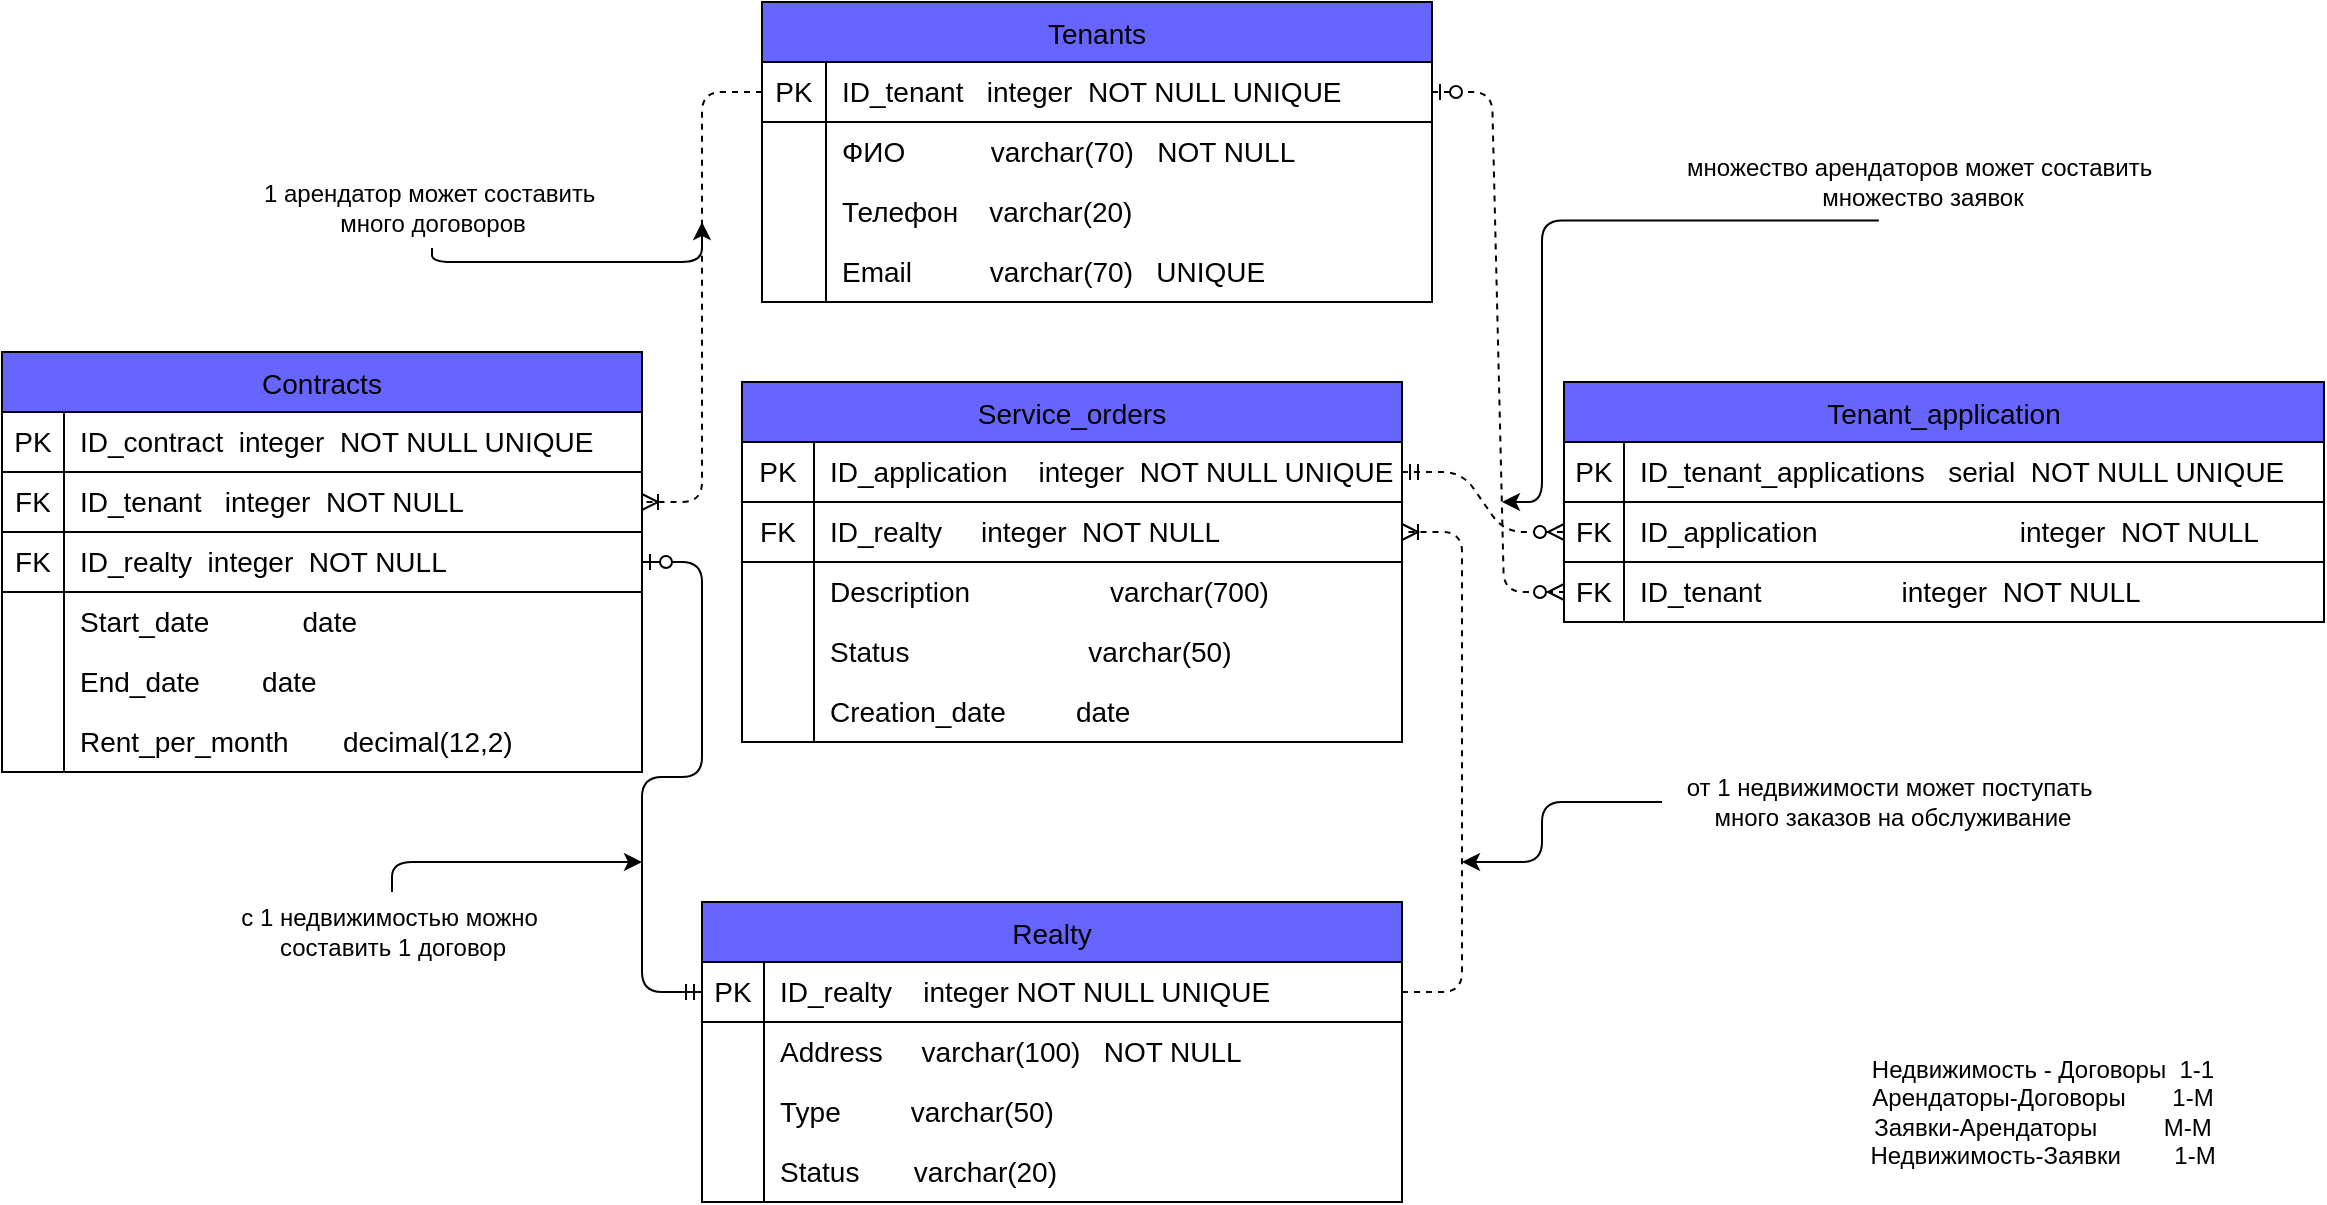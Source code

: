 <mxfile version="28.0.6">
  <diagram name="Страница — 1" id="yojgwKywdg1i8IU8_6Fm">
    <mxGraphModel dx="1281" dy="668" grid="1" gridSize="10" guides="1" tooltips="1" connect="1" arrows="1" fold="1" page="1" pageScale="1" pageWidth="1169" pageHeight="827" math="0" shadow="0">
      <root>
        <mxCell id="0" />
        <mxCell id="1" parent="0" />
        <mxCell id="kRf5InseIL7dYyA1KGaL-7" value="Realty" style="shape=table;startSize=30;container=1;collapsible=0;childLayout=tableLayout;fixedRows=1;rowLines=0;fontStyle=0;strokeColor=default;fontSize=14;labelBackgroundColor=none;fillColor=#6666FF;rounded=0;" parent="1" vertex="1">
          <mxGeometry x="370" y="540" width="350" height="150" as="geometry" />
        </mxCell>
        <mxCell id="kRf5InseIL7dYyA1KGaL-8" value="" style="shape=tableRow;horizontal=0;startSize=0;swimlaneHead=0;swimlaneBody=0;top=0;left=0;bottom=0;right=0;collapsible=0;dropTarget=0;fillColor=none;points=[[0,0.5],[1,0.5]];portConstraint=eastwest;strokeColor=inherit;fontSize=16;rounded=0;" parent="kRf5InseIL7dYyA1KGaL-7" vertex="1">
          <mxGeometry y="30" width="350" height="30" as="geometry" />
        </mxCell>
        <mxCell id="kRf5InseIL7dYyA1KGaL-9" value="PK" style="shape=partialRectangle;html=1;whiteSpace=wrap;connectable=0;fillColor=none;top=0;left=0;bottom=1;right=0;overflow=hidden;pointerEvents=1;strokeColor=inherit;fontSize=14;strokeWidth=1;perimeterSpacing=0;rounded=0;" parent="kRf5InseIL7dYyA1KGaL-8" vertex="1">
          <mxGeometry width="31" height="30" as="geometry">
            <mxRectangle width="31" height="30" as="alternateBounds" />
          </mxGeometry>
        </mxCell>
        <mxCell id="kRf5InseIL7dYyA1KGaL-10" value="ID_realty&amp;nbsp; &amp;nbsp; integer NOT NULL UNIQUE" style="shape=partialRectangle;html=1;whiteSpace=wrap;connectable=0;fillColor=none;top=0;left=0;bottom=1;right=0;align=left;spacingLeft=6;overflow=hidden;strokeColor=inherit;fontSize=14;strokeWidth=1;perimeterSpacing=0;rounded=0;" parent="kRf5InseIL7dYyA1KGaL-8" vertex="1">
          <mxGeometry x="31" width="319" height="30" as="geometry">
            <mxRectangle width="319" height="30" as="alternateBounds" />
          </mxGeometry>
        </mxCell>
        <mxCell id="kRf5InseIL7dYyA1KGaL-11" value="" style="shape=tableRow;horizontal=0;startSize=0;swimlaneHead=0;swimlaneBody=0;top=0;left=0;bottom=0;right=0;collapsible=0;dropTarget=0;fillColor=none;points=[[0,0.5],[1,0.5]];portConstraint=eastwest;strokeColor=inherit;fontSize=16;rounded=0;" parent="kRf5InseIL7dYyA1KGaL-7" vertex="1">
          <mxGeometry y="60" width="350" height="30" as="geometry" />
        </mxCell>
        <mxCell id="kRf5InseIL7dYyA1KGaL-12" value="" style="shape=partialRectangle;html=1;whiteSpace=wrap;connectable=0;fillColor=none;top=0;left=0;bottom=0;right=0;overflow=hidden;strokeColor=inherit;fontSize=14;rounded=0;" parent="kRf5InseIL7dYyA1KGaL-11" vertex="1">
          <mxGeometry width="31" height="30" as="geometry">
            <mxRectangle width="31" height="30" as="alternateBounds" />
          </mxGeometry>
        </mxCell>
        <mxCell id="kRf5InseIL7dYyA1KGaL-13" value="Address&amp;nbsp; &amp;nbsp; &amp;nbsp;varchar(100)&amp;nbsp; &amp;nbsp;NOT NULL" style="shape=partialRectangle;html=1;whiteSpace=wrap;connectable=0;fillColor=none;top=0;left=0;bottom=0;right=0;align=left;spacingLeft=6;overflow=hidden;strokeColor=inherit;fontSize=14;rounded=0;" parent="kRf5InseIL7dYyA1KGaL-11" vertex="1">
          <mxGeometry x="31" width="319" height="30" as="geometry">
            <mxRectangle width="319" height="30" as="alternateBounds" />
          </mxGeometry>
        </mxCell>
        <mxCell id="kRf5InseIL7dYyA1KGaL-14" value="" style="shape=tableRow;horizontal=0;startSize=0;swimlaneHead=0;swimlaneBody=0;top=0;left=0;bottom=0;right=0;collapsible=0;dropTarget=0;fillColor=none;points=[[0,0.5],[1,0.5]];portConstraint=eastwest;strokeColor=inherit;fontSize=16;rounded=0;" parent="kRf5InseIL7dYyA1KGaL-7" vertex="1">
          <mxGeometry y="90" width="350" height="30" as="geometry" />
        </mxCell>
        <mxCell id="kRf5InseIL7dYyA1KGaL-15" value="" style="shape=partialRectangle;html=1;whiteSpace=wrap;connectable=0;fillColor=none;top=0;left=0;bottom=0;right=0;overflow=hidden;strokeColor=inherit;fontSize=16;rounded=0;" parent="kRf5InseIL7dYyA1KGaL-14" vertex="1">
          <mxGeometry width="31" height="30" as="geometry">
            <mxRectangle width="31" height="30" as="alternateBounds" />
          </mxGeometry>
        </mxCell>
        <mxCell id="kRf5InseIL7dYyA1KGaL-16" value="Type&amp;nbsp; &amp;nbsp; &amp;nbsp; &amp;nbsp; &amp;nbsp;varchar(50)" style="shape=partialRectangle;html=1;whiteSpace=wrap;connectable=0;fillColor=none;top=0;left=0;bottom=0;right=0;align=left;spacingLeft=6;overflow=hidden;strokeColor=inherit;fontSize=14;rounded=0;" parent="kRf5InseIL7dYyA1KGaL-14" vertex="1">
          <mxGeometry x="31" width="319" height="30" as="geometry">
            <mxRectangle width="319" height="30" as="alternateBounds" />
          </mxGeometry>
        </mxCell>
        <mxCell id="kRf5InseIL7dYyA1KGaL-17" style="shape=tableRow;horizontal=0;startSize=0;swimlaneHead=0;swimlaneBody=0;top=0;left=0;bottom=0;right=0;collapsible=0;dropTarget=0;fillColor=none;points=[[0,0.5],[1,0.5]];portConstraint=eastwest;strokeColor=inherit;fontSize=16;rounded=0;" parent="kRf5InseIL7dYyA1KGaL-7" vertex="1">
          <mxGeometry y="120" width="350" height="30" as="geometry" />
        </mxCell>
        <mxCell id="kRf5InseIL7dYyA1KGaL-18" style="shape=partialRectangle;html=1;whiteSpace=wrap;connectable=0;fillColor=none;top=0;left=0;bottom=0;right=0;overflow=hidden;strokeColor=inherit;fontSize=16;rounded=0;" parent="kRf5InseIL7dYyA1KGaL-17" vertex="1">
          <mxGeometry width="31" height="30" as="geometry">
            <mxRectangle width="31" height="30" as="alternateBounds" />
          </mxGeometry>
        </mxCell>
        <mxCell id="kRf5InseIL7dYyA1KGaL-19" value="Status&amp;nbsp; &amp;nbsp; &amp;nbsp; &amp;nbsp;varchar(20)" style="shape=partialRectangle;html=1;whiteSpace=wrap;connectable=0;fillColor=none;top=0;left=0;bottom=0;right=0;align=left;spacingLeft=6;overflow=hidden;strokeColor=inherit;fontSize=14;rounded=0;" parent="kRf5InseIL7dYyA1KGaL-17" vertex="1">
          <mxGeometry x="31" width="319" height="30" as="geometry">
            <mxRectangle width="319" height="30" as="alternateBounds" />
          </mxGeometry>
        </mxCell>
        <mxCell id="kRf5InseIL7dYyA1KGaL-20" value="Tenants" style="shape=table;startSize=30;container=1;collapsible=0;childLayout=tableLayout;fixedRows=1;rowLines=0;fontStyle=0;strokeColor=default;fontSize=14;fillColor=#6666FF;rounded=0;" parent="1" vertex="1">
          <mxGeometry x="400" y="90" width="335" height="150" as="geometry" />
        </mxCell>
        <mxCell id="kRf5InseIL7dYyA1KGaL-21" value="" style="shape=tableRow;horizontal=0;startSize=0;swimlaneHead=0;swimlaneBody=0;top=0;left=0;bottom=0;right=0;collapsible=0;dropTarget=0;fillColor=none;points=[[0,0.5],[1,0.5]];portConstraint=eastwest;strokeColor=inherit;fontSize=16;rounded=0;" parent="kRf5InseIL7dYyA1KGaL-20" vertex="1">
          <mxGeometry y="30" width="335" height="30" as="geometry" />
        </mxCell>
        <mxCell id="kRf5InseIL7dYyA1KGaL-22" value="PK" style="shape=partialRectangle;html=1;whiteSpace=wrap;connectable=0;fillColor=none;top=0;left=0;bottom=1;right=0;overflow=hidden;pointerEvents=1;strokeColor=inherit;fontSize=14;rounded=0;" parent="kRf5InseIL7dYyA1KGaL-21" vertex="1">
          <mxGeometry width="32" height="30" as="geometry">
            <mxRectangle width="32" height="30" as="alternateBounds" />
          </mxGeometry>
        </mxCell>
        <mxCell id="kRf5InseIL7dYyA1KGaL-23" value="ID_tenant&amp;nbsp; &amp;nbsp;integer&amp;nbsp; NOT NULL UNIQUE" style="shape=partialRectangle;html=1;whiteSpace=wrap;connectable=0;fillColor=none;top=0;left=0;bottom=1;right=0;align=left;spacingLeft=6;overflow=hidden;strokeColor=inherit;fontSize=14;rounded=0;" parent="kRf5InseIL7dYyA1KGaL-21" vertex="1">
          <mxGeometry x="32" width="303" height="30" as="geometry">
            <mxRectangle width="303" height="30" as="alternateBounds" />
          </mxGeometry>
        </mxCell>
        <mxCell id="kRf5InseIL7dYyA1KGaL-24" value="" style="shape=tableRow;horizontal=0;startSize=0;swimlaneHead=0;swimlaneBody=0;top=0;left=0;bottom=0;right=0;collapsible=0;dropTarget=0;fillColor=none;points=[[0,0.5],[1,0.5]];portConstraint=eastwest;strokeColor=inherit;fontSize=16;rounded=0;" parent="kRf5InseIL7dYyA1KGaL-20" vertex="1">
          <mxGeometry y="60" width="335" height="30" as="geometry" />
        </mxCell>
        <mxCell id="kRf5InseIL7dYyA1KGaL-25" value="" style="shape=partialRectangle;html=1;whiteSpace=wrap;connectable=0;fillColor=none;top=0;left=0;bottom=0;right=0;overflow=hidden;strokeColor=inherit;fontSize=14;rounded=0;" parent="kRf5InseIL7dYyA1KGaL-24" vertex="1">
          <mxGeometry width="32" height="30" as="geometry">
            <mxRectangle width="32" height="30" as="alternateBounds" />
          </mxGeometry>
        </mxCell>
        <mxCell id="kRf5InseIL7dYyA1KGaL-26" value="ФИО&amp;nbsp; &amp;nbsp; &amp;nbsp; &amp;nbsp; &amp;nbsp; &amp;nbsp;varchar(70)&amp;nbsp; &amp;nbsp;NOT NULL" style="shape=partialRectangle;html=1;whiteSpace=wrap;connectable=0;fillColor=none;top=0;left=0;bottom=0;right=0;align=left;spacingLeft=6;overflow=hidden;strokeColor=inherit;fontSize=14;rounded=0;" parent="kRf5InseIL7dYyA1KGaL-24" vertex="1">
          <mxGeometry x="32" width="303" height="30" as="geometry">
            <mxRectangle width="303" height="30" as="alternateBounds" />
          </mxGeometry>
        </mxCell>
        <mxCell id="kRf5InseIL7dYyA1KGaL-27" value="" style="shape=tableRow;horizontal=0;startSize=0;swimlaneHead=0;swimlaneBody=0;top=0;left=0;bottom=0;right=0;collapsible=0;dropTarget=0;fillColor=none;points=[[0,0.5],[1,0.5]];portConstraint=eastwest;strokeColor=inherit;fontSize=16;rounded=0;" parent="kRf5InseIL7dYyA1KGaL-20" vertex="1">
          <mxGeometry y="90" width="335" height="30" as="geometry" />
        </mxCell>
        <mxCell id="kRf5InseIL7dYyA1KGaL-28" value="" style="shape=partialRectangle;html=1;whiteSpace=wrap;connectable=0;fillColor=none;top=0;left=0;bottom=0;right=0;overflow=hidden;strokeColor=inherit;fontSize=16;rounded=0;" parent="kRf5InseIL7dYyA1KGaL-27" vertex="1">
          <mxGeometry width="32" height="30" as="geometry">
            <mxRectangle width="32" height="30" as="alternateBounds" />
          </mxGeometry>
        </mxCell>
        <mxCell id="kRf5InseIL7dYyA1KGaL-29" value="Телефон&amp;nbsp; &amp;nbsp; varchar(20)" style="shape=partialRectangle;html=1;whiteSpace=wrap;connectable=0;fillColor=none;top=0;left=0;bottom=0;right=0;align=left;spacingLeft=6;overflow=hidden;strokeColor=inherit;fontSize=14;rounded=0;" parent="kRf5InseIL7dYyA1KGaL-27" vertex="1">
          <mxGeometry x="32" width="303" height="30" as="geometry">
            <mxRectangle width="303" height="30" as="alternateBounds" />
          </mxGeometry>
        </mxCell>
        <mxCell id="kRf5InseIL7dYyA1KGaL-30" style="shape=tableRow;horizontal=0;startSize=0;swimlaneHead=0;swimlaneBody=0;top=0;left=0;bottom=0;right=0;collapsible=0;dropTarget=0;fillColor=none;points=[[0,0.5],[1,0.5]];portConstraint=eastwest;strokeColor=inherit;fontSize=16;rounded=0;" parent="kRf5InseIL7dYyA1KGaL-20" vertex="1">
          <mxGeometry y="120" width="335" height="30" as="geometry" />
        </mxCell>
        <mxCell id="kRf5InseIL7dYyA1KGaL-31" style="shape=partialRectangle;html=1;whiteSpace=wrap;connectable=0;fillColor=none;top=0;left=0;bottom=0;right=0;overflow=hidden;strokeColor=inherit;fontSize=16;rounded=0;" parent="kRf5InseIL7dYyA1KGaL-30" vertex="1">
          <mxGeometry width="32" height="30" as="geometry">
            <mxRectangle width="32" height="30" as="alternateBounds" />
          </mxGeometry>
        </mxCell>
        <mxCell id="kRf5InseIL7dYyA1KGaL-32" value="Email&amp;nbsp; &amp;nbsp; &amp;nbsp; &amp;nbsp; &amp;nbsp; varchar(70)&amp;nbsp; &amp;nbsp;UNIQUE&amp;nbsp;" style="shape=partialRectangle;html=1;whiteSpace=wrap;connectable=0;fillColor=none;top=0;left=0;bottom=0;right=0;align=left;spacingLeft=6;overflow=hidden;strokeColor=inherit;fontSize=14;rounded=0;" parent="kRf5InseIL7dYyA1KGaL-30" vertex="1">
          <mxGeometry x="32" width="303" height="30" as="geometry">
            <mxRectangle width="303" height="30" as="alternateBounds" />
          </mxGeometry>
        </mxCell>
        <mxCell id="kRf5InseIL7dYyA1KGaL-33" value="Contracts" style="shape=table;startSize=30;container=1;collapsible=0;childLayout=tableLayout;fixedRows=1;rowLines=0;fontStyle=0;strokeColor=default;fontSize=14;fillColor=#6666FF;rounded=0;" parent="1" vertex="1">
          <mxGeometry x="20" y="265" width="320" height="210" as="geometry" />
        </mxCell>
        <mxCell id="kRf5InseIL7dYyA1KGaL-34" value="" style="shape=tableRow;horizontal=0;startSize=0;swimlaneHead=0;swimlaneBody=0;top=0;left=0;bottom=0;right=0;collapsible=0;dropTarget=0;fillColor=none;points=[[0,0.5],[1,0.5]];portConstraint=eastwest;strokeColor=inherit;fontSize=16;rounded=0;" parent="kRf5InseIL7dYyA1KGaL-33" vertex="1">
          <mxGeometry y="30" width="320" height="30" as="geometry" />
        </mxCell>
        <mxCell id="kRf5InseIL7dYyA1KGaL-35" value="PK" style="shape=partialRectangle;html=1;whiteSpace=wrap;connectable=0;fillColor=none;top=0;left=0;bottom=1;right=0;overflow=hidden;pointerEvents=1;strokeColor=inherit;fontSize=14;rounded=0;" parent="kRf5InseIL7dYyA1KGaL-34" vertex="1">
          <mxGeometry width="31" height="30" as="geometry">
            <mxRectangle width="31" height="30" as="alternateBounds" />
          </mxGeometry>
        </mxCell>
        <mxCell id="kRf5InseIL7dYyA1KGaL-36" value="ID_contract&amp;nbsp; integer&amp;nbsp; NOT NULL UNIQUE" style="shape=partialRectangle;html=1;whiteSpace=wrap;connectable=0;fillColor=none;top=0;left=0;bottom=1;right=0;align=left;spacingLeft=6;overflow=hidden;strokeColor=inherit;fontSize=14;rounded=0;" parent="kRf5InseIL7dYyA1KGaL-34" vertex="1">
          <mxGeometry x="31" width="289" height="30" as="geometry">
            <mxRectangle width="289" height="30" as="alternateBounds" />
          </mxGeometry>
        </mxCell>
        <mxCell id="kRf5InseIL7dYyA1KGaL-37" value="" style="shape=tableRow;horizontal=0;startSize=0;swimlaneHead=0;swimlaneBody=0;top=0;left=0;bottom=0;right=0;collapsible=0;dropTarget=0;fillColor=none;points=[[0,0.5],[1,0.5]];portConstraint=eastwest;strokeColor=inherit;fontSize=16;rounded=0;" parent="kRf5InseIL7dYyA1KGaL-33" vertex="1">
          <mxGeometry y="60" width="320" height="30" as="geometry" />
        </mxCell>
        <mxCell id="kRf5InseIL7dYyA1KGaL-38" value="FK" style="shape=partialRectangle;html=1;whiteSpace=wrap;connectable=0;fillColor=none;top=0;left=0;bottom=1;right=0;overflow=hidden;strokeColor=inherit;fontSize=14;rounded=0;" parent="kRf5InseIL7dYyA1KGaL-37" vertex="1">
          <mxGeometry width="31" height="30" as="geometry">
            <mxRectangle width="31" height="30" as="alternateBounds" />
          </mxGeometry>
        </mxCell>
        <mxCell id="kRf5InseIL7dYyA1KGaL-39" value="ID_tenant&amp;nbsp; &amp;nbsp;integer&amp;nbsp; NOT NULL" style="shape=partialRectangle;html=1;whiteSpace=wrap;connectable=0;fillColor=none;top=0;left=0;bottom=1;right=0;align=left;spacingLeft=6;overflow=hidden;strokeColor=inherit;fontSize=14;rounded=0;" parent="kRf5InseIL7dYyA1KGaL-37" vertex="1">
          <mxGeometry x="31" width="289" height="30" as="geometry">
            <mxRectangle width="289" height="30" as="alternateBounds" />
          </mxGeometry>
        </mxCell>
        <mxCell id="kRf5InseIL7dYyA1KGaL-40" value="" style="shape=tableRow;horizontal=0;startSize=0;swimlaneHead=0;swimlaneBody=0;top=0;left=0;bottom=0;right=0;collapsible=0;dropTarget=0;fillColor=none;points=[[0,0.5],[1,0.5]];portConstraint=eastwest;strokeColor=inherit;fontSize=16;rounded=0;" parent="kRf5InseIL7dYyA1KGaL-33" vertex="1">
          <mxGeometry y="90" width="320" height="30" as="geometry" />
        </mxCell>
        <mxCell id="kRf5InseIL7dYyA1KGaL-41" value="FK" style="shape=partialRectangle;html=1;whiteSpace=wrap;connectable=0;fillColor=none;top=0;left=0;bottom=1;right=0;overflow=hidden;strokeColor=inherit;fontSize=14;rounded=0;" parent="kRf5InseIL7dYyA1KGaL-40" vertex="1">
          <mxGeometry width="31" height="30" as="geometry">
            <mxRectangle width="31" height="30" as="alternateBounds" />
          </mxGeometry>
        </mxCell>
        <mxCell id="kRf5InseIL7dYyA1KGaL-42" value="ID_realty&amp;nbsp; integer&amp;nbsp; NOT NULL&amp;nbsp;" style="shape=partialRectangle;html=1;whiteSpace=wrap;connectable=0;fillColor=none;top=0;left=0;bottom=1;right=0;align=left;spacingLeft=6;overflow=hidden;strokeColor=inherit;fontSize=14;rounded=0;" parent="kRf5InseIL7dYyA1KGaL-40" vertex="1">
          <mxGeometry x="31" width="289" height="30" as="geometry">
            <mxRectangle width="289" height="30" as="alternateBounds" />
          </mxGeometry>
        </mxCell>
        <mxCell id="kRf5InseIL7dYyA1KGaL-43" style="shape=tableRow;horizontal=0;startSize=0;swimlaneHead=0;swimlaneBody=0;top=0;left=0;bottom=0;right=0;collapsible=0;dropTarget=0;fillColor=none;points=[[0,0.5],[1,0.5]];portConstraint=eastwest;strokeColor=inherit;fontSize=16;rounded=0;" parent="kRf5InseIL7dYyA1KGaL-33" vertex="1">
          <mxGeometry y="120" width="320" height="30" as="geometry" />
        </mxCell>
        <mxCell id="kRf5InseIL7dYyA1KGaL-44" style="shape=partialRectangle;html=1;whiteSpace=wrap;connectable=0;fillColor=none;top=0;left=0;bottom=0;right=0;overflow=hidden;strokeColor=inherit;fontSize=16;rounded=0;" parent="kRf5InseIL7dYyA1KGaL-43" vertex="1">
          <mxGeometry width="31" height="30" as="geometry">
            <mxRectangle width="31" height="30" as="alternateBounds" />
          </mxGeometry>
        </mxCell>
        <mxCell id="kRf5InseIL7dYyA1KGaL-45" value="Start_date&amp;nbsp; &amp;nbsp; &amp;nbsp; &amp;nbsp; &amp;nbsp; &amp;nbsp; date" style="shape=partialRectangle;html=1;whiteSpace=wrap;connectable=0;fillColor=none;top=0;left=0;bottom=0;right=0;align=left;spacingLeft=6;overflow=hidden;strokeColor=inherit;fontSize=14;rounded=0;" parent="kRf5InseIL7dYyA1KGaL-43" vertex="1">
          <mxGeometry x="31" width="289" height="30" as="geometry">
            <mxRectangle width="289" height="30" as="alternateBounds" />
          </mxGeometry>
        </mxCell>
        <mxCell id="kRf5InseIL7dYyA1KGaL-46" style="shape=tableRow;horizontal=0;startSize=0;swimlaneHead=0;swimlaneBody=0;top=0;left=0;bottom=0;right=0;collapsible=0;dropTarget=0;fillColor=none;points=[[0,0.5],[1,0.5]];portConstraint=eastwest;strokeColor=inherit;fontSize=16;rounded=0;" parent="kRf5InseIL7dYyA1KGaL-33" vertex="1">
          <mxGeometry y="150" width="320" height="30" as="geometry" />
        </mxCell>
        <mxCell id="kRf5InseIL7dYyA1KGaL-47" style="shape=partialRectangle;html=1;whiteSpace=wrap;connectable=0;fillColor=none;top=0;left=0;bottom=0;right=0;overflow=hidden;strokeColor=inherit;fontSize=16;rounded=0;" parent="kRf5InseIL7dYyA1KGaL-46" vertex="1">
          <mxGeometry width="31" height="30" as="geometry">
            <mxRectangle width="31" height="30" as="alternateBounds" />
          </mxGeometry>
        </mxCell>
        <mxCell id="kRf5InseIL7dYyA1KGaL-48" value="End_date&amp;nbsp; &amp;nbsp; &amp;nbsp; &amp;nbsp; date" style="shape=partialRectangle;html=1;whiteSpace=wrap;connectable=0;fillColor=none;top=0;left=0;bottom=0;right=0;align=left;spacingLeft=6;overflow=hidden;strokeColor=inherit;fontSize=14;rounded=0;" parent="kRf5InseIL7dYyA1KGaL-46" vertex="1">
          <mxGeometry x="31" width="289" height="30" as="geometry">
            <mxRectangle width="289" height="30" as="alternateBounds" />
          </mxGeometry>
        </mxCell>
        <mxCell id="kRf5InseIL7dYyA1KGaL-49" style="shape=tableRow;horizontal=0;startSize=0;swimlaneHead=0;swimlaneBody=0;top=0;left=0;bottom=0;right=0;collapsible=0;dropTarget=0;fillColor=none;points=[[0,0.5],[1,0.5]];portConstraint=eastwest;strokeColor=inherit;fontSize=16;rounded=0;" parent="kRf5InseIL7dYyA1KGaL-33" vertex="1">
          <mxGeometry y="180" width="320" height="30" as="geometry" />
        </mxCell>
        <mxCell id="kRf5InseIL7dYyA1KGaL-50" style="shape=partialRectangle;html=1;whiteSpace=wrap;connectable=0;fillColor=none;top=0;left=0;bottom=0;right=0;overflow=hidden;strokeColor=inherit;fontSize=16;rounded=0;" parent="kRf5InseIL7dYyA1KGaL-49" vertex="1">
          <mxGeometry width="31" height="30" as="geometry">
            <mxRectangle width="31" height="30" as="alternateBounds" />
          </mxGeometry>
        </mxCell>
        <mxCell id="kRf5InseIL7dYyA1KGaL-51" value="Rent_per_month&amp;nbsp; &amp;nbsp; &amp;nbsp; &amp;nbsp;decimal(12,2)" style="shape=partialRectangle;html=1;whiteSpace=wrap;connectable=0;fillColor=none;top=0;left=0;bottom=0;right=0;align=left;spacingLeft=6;overflow=hidden;strokeColor=inherit;fontSize=14;rounded=0;" parent="kRf5InseIL7dYyA1KGaL-49" vertex="1">
          <mxGeometry x="31" width="289" height="30" as="geometry">
            <mxRectangle width="289" height="30" as="alternateBounds" />
          </mxGeometry>
        </mxCell>
        <mxCell id="kRf5InseIL7dYyA1KGaL-53" value="Service_orders" style="shape=table;startSize=30;container=1;collapsible=0;childLayout=tableLayout;fixedRows=1;rowLines=0;fontStyle=0;strokeColor=default;fontSize=14;fillColor=#6666FF;rounded=0;" parent="1" vertex="1">
          <mxGeometry x="390" y="280" width="330" height="180" as="geometry" />
        </mxCell>
        <mxCell id="kRf5InseIL7dYyA1KGaL-54" value="" style="shape=tableRow;horizontal=0;startSize=0;swimlaneHead=0;swimlaneBody=0;top=0;left=0;bottom=0;right=0;collapsible=0;dropTarget=0;fillColor=none;points=[[0,0.5],[1,0.5]];portConstraint=eastwest;strokeColor=inherit;fontSize=16;rounded=0;" parent="kRf5InseIL7dYyA1KGaL-53" vertex="1">
          <mxGeometry y="30" width="330" height="30" as="geometry" />
        </mxCell>
        <mxCell id="kRf5InseIL7dYyA1KGaL-55" value="PK" style="shape=partialRectangle;html=1;whiteSpace=wrap;connectable=0;fillColor=none;top=0;left=0;bottom=1;right=0;overflow=hidden;pointerEvents=1;strokeColor=inherit;fontSize=14;rounded=0;" parent="kRf5InseIL7dYyA1KGaL-54" vertex="1">
          <mxGeometry width="36" height="30" as="geometry">
            <mxRectangle width="36" height="30" as="alternateBounds" />
          </mxGeometry>
        </mxCell>
        <mxCell id="kRf5InseIL7dYyA1KGaL-56" value="ID_application&amp;nbsp; &amp;nbsp; integer&amp;nbsp; NOT NULL UNIQUE" style="shape=partialRectangle;html=1;whiteSpace=wrap;connectable=0;fillColor=none;top=0;left=0;bottom=1;right=0;align=left;spacingLeft=6;overflow=hidden;strokeColor=inherit;fontSize=14;rounded=0;" parent="kRf5InseIL7dYyA1KGaL-54" vertex="1">
          <mxGeometry x="36" width="294" height="30" as="geometry">
            <mxRectangle width="294" height="30" as="alternateBounds" />
          </mxGeometry>
        </mxCell>
        <mxCell id="kRf5InseIL7dYyA1KGaL-57" value="" style="shape=tableRow;horizontal=0;startSize=0;swimlaneHead=0;swimlaneBody=0;top=0;left=0;bottom=0;right=0;collapsible=0;dropTarget=0;fillColor=none;points=[[0,0.5],[1,0.5]];portConstraint=eastwest;strokeColor=inherit;fontSize=16;rounded=0;" parent="kRf5InseIL7dYyA1KGaL-53" vertex="1">
          <mxGeometry y="60" width="330" height="30" as="geometry" />
        </mxCell>
        <mxCell id="kRf5InseIL7dYyA1KGaL-58" value="FK" style="shape=partialRectangle;html=1;whiteSpace=wrap;connectable=0;fillColor=none;top=0;left=0;bottom=1;right=0;overflow=hidden;strokeColor=inherit;fontSize=14;rounded=0;" parent="kRf5InseIL7dYyA1KGaL-57" vertex="1">
          <mxGeometry width="36" height="30" as="geometry">
            <mxRectangle width="36" height="30" as="alternateBounds" />
          </mxGeometry>
        </mxCell>
        <mxCell id="kRf5InseIL7dYyA1KGaL-59" value="ID_realty&amp;nbsp; &amp;nbsp; &amp;nbsp;integer&amp;nbsp; NOT NULL" style="shape=partialRectangle;html=1;whiteSpace=wrap;connectable=0;fillColor=none;top=0;left=0;bottom=1;right=0;align=left;spacingLeft=6;overflow=hidden;strokeColor=inherit;fontSize=14;rounded=0;" parent="kRf5InseIL7dYyA1KGaL-57" vertex="1">
          <mxGeometry x="36" width="294" height="30" as="geometry">
            <mxRectangle width="294" height="30" as="alternateBounds" />
          </mxGeometry>
        </mxCell>
        <mxCell id="kRf5InseIL7dYyA1KGaL-63" style="shape=tableRow;horizontal=0;startSize=0;swimlaneHead=0;swimlaneBody=0;top=0;left=0;bottom=0;right=0;collapsible=0;dropTarget=0;fillColor=none;points=[[0,0.5],[1,0.5]];portConstraint=eastwest;strokeColor=inherit;fontSize=16;rounded=0;" parent="kRf5InseIL7dYyA1KGaL-53" vertex="1">
          <mxGeometry y="90" width="330" height="30" as="geometry" />
        </mxCell>
        <mxCell id="kRf5InseIL7dYyA1KGaL-64" style="shape=partialRectangle;html=1;whiteSpace=wrap;connectable=0;fillColor=none;top=0;left=0;bottom=0;right=0;overflow=hidden;strokeColor=inherit;fontSize=16;rounded=0;" parent="kRf5InseIL7dYyA1KGaL-63" vertex="1">
          <mxGeometry width="36" height="30" as="geometry">
            <mxRectangle width="36" height="30" as="alternateBounds" />
          </mxGeometry>
        </mxCell>
        <mxCell id="kRf5InseIL7dYyA1KGaL-65" value="Description&amp;nbsp; &amp;nbsp; &amp;nbsp; &amp;nbsp; &amp;nbsp; &amp;nbsp; &amp;nbsp; &amp;nbsp; &amp;nbsp; varchar(700)" style="shape=partialRectangle;html=1;whiteSpace=wrap;connectable=0;fillColor=none;top=0;left=0;bottom=0;right=0;align=left;spacingLeft=6;overflow=hidden;strokeColor=inherit;fontSize=14;rounded=0;" parent="kRf5InseIL7dYyA1KGaL-63" vertex="1">
          <mxGeometry x="36" width="294" height="30" as="geometry">
            <mxRectangle width="294" height="30" as="alternateBounds" />
          </mxGeometry>
        </mxCell>
        <mxCell id="kRf5InseIL7dYyA1KGaL-66" style="shape=tableRow;horizontal=0;startSize=0;swimlaneHead=0;swimlaneBody=0;top=0;left=0;bottom=0;right=0;collapsible=0;dropTarget=0;fillColor=none;points=[[0,0.5],[1,0.5]];portConstraint=eastwest;strokeColor=inherit;fontSize=16;rounded=0;" parent="kRf5InseIL7dYyA1KGaL-53" vertex="1">
          <mxGeometry y="120" width="330" height="30" as="geometry" />
        </mxCell>
        <mxCell id="kRf5InseIL7dYyA1KGaL-67" style="shape=partialRectangle;html=1;whiteSpace=wrap;connectable=0;fillColor=none;top=0;left=0;bottom=0;right=0;overflow=hidden;strokeColor=inherit;fontSize=16;rounded=0;" parent="kRf5InseIL7dYyA1KGaL-66" vertex="1">
          <mxGeometry width="36" height="30" as="geometry">
            <mxRectangle width="36" height="30" as="alternateBounds" />
          </mxGeometry>
        </mxCell>
        <mxCell id="kRf5InseIL7dYyA1KGaL-68" value="Status&amp;nbsp; &amp;nbsp; &amp;nbsp; &amp;nbsp; &amp;nbsp; &amp;nbsp; &amp;nbsp; &amp;nbsp; &amp;nbsp; &amp;nbsp; &amp;nbsp; &amp;nbsp;varchar(50)" style="shape=partialRectangle;html=1;whiteSpace=wrap;connectable=0;fillColor=none;top=0;left=0;bottom=0;right=0;align=left;spacingLeft=6;overflow=hidden;strokeColor=inherit;fontSize=14;rounded=0;" parent="kRf5InseIL7dYyA1KGaL-66" vertex="1">
          <mxGeometry x="36" width="294" height="30" as="geometry">
            <mxRectangle width="294" height="30" as="alternateBounds" />
          </mxGeometry>
        </mxCell>
        <mxCell id="kRf5InseIL7dYyA1KGaL-69" style="shape=tableRow;horizontal=0;startSize=0;swimlaneHead=0;swimlaneBody=0;top=0;left=0;bottom=0;right=0;collapsible=0;dropTarget=0;fillColor=none;points=[[0,0.5],[1,0.5]];portConstraint=eastwest;strokeColor=inherit;fontSize=16;rounded=0;" parent="kRf5InseIL7dYyA1KGaL-53" vertex="1">
          <mxGeometry y="150" width="330" height="30" as="geometry" />
        </mxCell>
        <mxCell id="kRf5InseIL7dYyA1KGaL-70" style="shape=partialRectangle;html=1;whiteSpace=wrap;connectable=0;fillColor=none;top=0;left=0;bottom=0;right=0;overflow=hidden;strokeColor=inherit;fontSize=16;rounded=0;" parent="kRf5InseIL7dYyA1KGaL-69" vertex="1">
          <mxGeometry width="36" height="30" as="geometry">
            <mxRectangle width="36" height="30" as="alternateBounds" />
          </mxGeometry>
        </mxCell>
        <mxCell id="kRf5InseIL7dYyA1KGaL-71" value="Creation_date&amp;nbsp; &amp;nbsp; &amp;nbsp; &amp;nbsp; &amp;nbsp;date" style="shape=partialRectangle;html=1;whiteSpace=wrap;connectable=0;fillColor=none;top=0;left=0;bottom=0;right=0;align=left;spacingLeft=6;overflow=hidden;strokeColor=inherit;fontSize=14;rounded=0;" parent="kRf5InseIL7dYyA1KGaL-69" vertex="1">
          <mxGeometry x="36" width="294" height="30" as="geometry">
            <mxRectangle width="294" height="30" as="alternateBounds" />
          </mxGeometry>
        </mxCell>
        <mxCell id="kRf5InseIL7dYyA1KGaL-83" value="Tenant_application" style="shape=table;startSize=30;container=1;collapsible=0;childLayout=tableLayout;fixedRows=1;rowLines=0;fontStyle=0;strokeColor=default;fontSize=14;fillColor=#6666FF;" parent="1" vertex="1">
          <mxGeometry x="801" y="280" width="380" height="120" as="geometry" />
        </mxCell>
        <mxCell id="kRf5InseIL7dYyA1KGaL-84" value="" style="shape=tableRow;horizontal=0;startSize=0;swimlaneHead=0;swimlaneBody=0;top=0;left=0;bottom=0;right=0;collapsible=0;dropTarget=0;fillColor=none;points=[[0,0.5],[1,0.5]];portConstraint=eastwest;strokeColor=inherit;fontSize=16;" parent="kRf5InseIL7dYyA1KGaL-83" vertex="1">
          <mxGeometry y="30" width="380" height="30" as="geometry" />
        </mxCell>
        <mxCell id="kRf5InseIL7dYyA1KGaL-85" value="PK" style="shape=partialRectangle;html=1;whiteSpace=wrap;connectable=0;fillColor=none;top=0;left=0;bottom=1;right=0;overflow=hidden;pointerEvents=1;strokeColor=inherit;fontSize=14;" parent="kRf5InseIL7dYyA1KGaL-84" vertex="1">
          <mxGeometry width="30" height="30" as="geometry">
            <mxRectangle width="30" height="30" as="alternateBounds" />
          </mxGeometry>
        </mxCell>
        <mxCell id="kRf5InseIL7dYyA1KGaL-86" value="&lt;font&gt;ID_tenant_applications&amp;nbsp; &amp;nbsp;serial&amp;nbsp;&amp;nbsp;&lt;/font&gt;NOT NULL UNIQUE" style="shape=partialRectangle;html=1;whiteSpace=wrap;connectable=0;fillColor=none;top=0;left=0;bottom=1;right=0;align=left;spacingLeft=6;overflow=hidden;strokeColor=inherit;fontSize=14;" parent="kRf5InseIL7dYyA1KGaL-84" vertex="1">
          <mxGeometry x="30" width="350" height="30" as="geometry">
            <mxRectangle width="350" height="30" as="alternateBounds" />
          </mxGeometry>
        </mxCell>
        <mxCell id="kRf5InseIL7dYyA1KGaL-87" value="" style="shape=tableRow;horizontal=0;startSize=0;swimlaneHead=0;swimlaneBody=0;top=0;left=0;bottom=0;right=0;collapsible=0;dropTarget=0;fillColor=none;points=[[0,0.5],[1,0.5]];portConstraint=eastwest;strokeColor=inherit;fontSize=16;" parent="kRf5InseIL7dYyA1KGaL-83" vertex="1">
          <mxGeometry y="60" width="380" height="30" as="geometry" />
        </mxCell>
        <mxCell id="kRf5InseIL7dYyA1KGaL-88" value="FK" style="shape=partialRectangle;html=1;whiteSpace=wrap;connectable=0;fillColor=none;top=0;left=0;bottom=1;right=0;overflow=hidden;strokeColor=inherit;fontSize=14;" parent="kRf5InseIL7dYyA1KGaL-87" vertex="1">
          <mxGeometry width="30" height="30" as="geometry">
            <mxRectangle width="30" height="30" as="alternateBounds" />
          </mxGeometry>
        </mxCell>
        <mxCell id="kRf5InseIL7dYyA1KGaL-89" value="&lt;span&gt;ID_application&amp;nbsp; &amp;nbsp; &amp;nbsp; &amp;nbsp; &amp;nbsp; &amp;nbsp; &amp;nbsp; &amp;nbsp; &amp;nbsp; &amp;nbsp; &amp;nbsp; &amp;nbsp; &amp;nbsp; integer&amp;nbsp;&amp;nbsp;&lt;/span&gt;NOT NULL&amp;nbsp;" style="shape=partialRectangle;html=1;whiteSpace=wrap;connectable=0;fillColor=none;top=0;left=0;bottom=1;right=0;align=left;spacingLeft=6;overflow=hidden;strokeColor=inherit;fontSize=14;" parent="kRf5InseIL7dYyA1KGaL-87" vertex="1">
          <mxGeometry x="30" width="350" height="30" as="geometry">
            <mxRectangle width="350" height="30" as="alternateBounds" />
          </mxGeometry>
        </mxCell>
        <mxCell id="kRf5InseIL7dYyA1KGaL-90" value="" style="shape=tableRow;horizontal=0;startSize=0;swimlaneHead=0;swimlaneBody=0;top=0;left=0;bottom=0;right=0;collapsible=0;dropTarget=0;fillColor=none;points=[[0,0.5],[1,0.5]];portConstraint=eastwest;strokeColor=inherit;fontSize=16;" parent="kRf5InseIL7dYyA1KGaL-83" vertex="1">
          <mxGeometry y="90" width="380" height="30" as="geometry" />
        </mxCell>
        <mxCell id="kRf5InseIL7dYyA1KGaL-91" value="FK" style="shape=partialRectangle;html=1;whiteSpace=wrap;connectable=0;fillColor=none;top=0;left=0;bottom=1;right=0;overflow=hidden;strokeColor=inherit;fontSize=14;" parent="kRf5InseIL7dYyA1KGaL-90" vertex="1">
          <mxGeometry width="30" height="30" as="geometry">
            <mxRectangle width="30" height="30" as="alternateBounds" />
          </mxGeometry>
        </mxCell>
        <mxCell id="kRf5InseIL7dYyA1KGaL-92" value="&lt;span&gt;ID_tenant&amp;nbsp; &amp;nbsp; &amp;nbsp; &amp;nbsp; &amp;nbsp; &amp;nbsp; &amp;nbsp; &amp;nbsp; &amp;nbsp; integer&amp;nbsp;&amp;nbsp;&lt;/span&gt;NOT NULL" style="shape=partialRectangle;html=1;whiteSpace=wrap;connectable=0;fillColor=none;top=0;left=0;bottom=1;right=0;align=left;spacingLeft=6;overflow=hidden;strokeColor=inherit;fontSize=14;" parent="kRf5InseIL7dYyA1KGaL-90" vertex="1">
          <mxGeometry x="30" width="350" height="30" as="geometry">
            <mxRectangle width="350" height="30" as="alternateBounds" />
          </mxGeometry>
        </mxCell>
        <mxCell id="kRf5InseIL7dYyA1KGaL-126" style="edgeStyle=orthogonalEdgeStyle;orthogonalLoop=1;jettySize=auto;html=1;" parent="1" source="kRf5InseIL7dYyA1KGaL-125" edge="1">
          <mxGeometry relative="1" as="geometry">
            <mxPoint x="370" y="200" as="targetPoint" />
            <Array as="points">
              <mxPoint x="235" y="220" />
              <mxPoint x="370" y="220" />
            </Array>
          </mxGeometry>
        </mxCell>
        <mxCell id="kRf5InseIL7dYyA1KGaL-125" value="1 арендатор может составить&amp;nbsp;&lt;div&gt;много договоров&lt;/div&gt;" style="text;html=1;align=center;verticalAlign=middle;resizable=0;points=[];autosize=1;strokeColor=none;fillColor=none;" parent="1" vertex="1">
          <mxGeometry x="140" y="173" width="190" height="40" as="geometry" />
        </mxCell>
        <mxCell id="kRf5InseIL7dYyA1KGaL-133" style="edgeStyle=orthogonalEdgeStyle;orthogonalLoop=1;jettySize=auto;html=1;" parent="1" source="kRf5InseIL7dYyA1KGaL-127" edge="1">
          <mxGeometry relative="1" as="geometry">
            <mxPoint x="340" y="520" as="targetPoint" />
            <Array as="points">
              <mxPoint x="215" y="520" />
            </Array>
          </mxGeometry>
        </mxCell>
        <mxCell id="kRf5InseIL7dYyA1KGaL-127" value="с 1 недвижимостью можно&amp;nbsp;&lt;div&gt;составить 1 договор&lt;/div&gt;" style="text;html=1;align=center;verticalAlign=middle;resizable=0;points=[];autosize=1;strokeColor=none;fillColor=none;" parent="1" vertex="1">
          <mxGeometry x="125" y="535" width="180" height="40" as="geometry" />
        </mxCell>
        <mxCell id="kRf5InseIL7dYyA1KGaL-128" value="" style="edgeStyle=entityRelationEdgeStyle;fontSize=12;html=1;endArrow=ERzeroToOne;startArrow=ERmandOne;exitX=0;exitY=0.5;exitDx=0;exitDy=0;entryX=1;entryY=0.5;entryDx=0;entryDy=0;" parent="1" source="kRf5InseIL7dYyA1KGaL-8" target="kRf5InseIL7dYyA1KGaL-40" edge="1">
          <mxGeometry width="100" height="100" relative="1" as="geometry">
            <mxPoint x="500" y="500" as="sourcePoint" />
            <mxPoint x="600" y="400" as="targetPoint" />
            <Array as="points">
              <mxPoint x="370" y="470" />
            </Array>
          </mxGeometry>
        </mxCell>
        <mxCell id="kRf5InseIL7dYyA1KGaL-129" value="" style="edgeStyle=entityRelationEdgeStyle;fontSize=12;html=1;endArrow=ERoneToMany;exitX=0;exitY=0.5;exitDx=0;exitDy=0;entryX=1;entryY=0.5;entryDx=0;entryDy=0;dashed=1;" parent="1" source="kRf5InseIL7dYyA1KGaL-21" target="kRf5InseIL7dYyA1KGaL-37" edge="1">
          <mxGeometry width="100" height="100" relative="1" as="geometry">
            <mxPoint x="300" y="120" as="sourcePoint" />
            <mxPoint x="600" y="300" as="targetPoint" />
            <Array as="points">
              <mxPoint x="370" y="300" />
              <mxPoint x="350" y="270" />
            </Array>
          </mxGeometry>
        </mxCell>
        <mxCell id="kRf5InseIL7dYyA1KGaL-131" value="" style="edgeStyle=entityRelationEdgeStyle;fontSize=12;html=1;endArrow=ERoneToMany;exitX=1;exitY=0.5;exitDx=0;exitDy=0;dashed=1;entryX=1;entryY=0.5;entryDx=0;entryDy=0;" parent="1" source="kRf5InseIL7dYyA1KGaL-8" target="kRf5InseIL7dYyA1KGaL-57" edge="1">
          <mxGeometry width="100" height="100" relative="1" as="geometry">
            <mxPoint x="785" y="590" as="sourcePoint" />
            <mxPoint x="755" y="360" as="targetPoint" />
            <Array as="points">
              <mxPoint x="780" y="525" />
              <mxPoint x="845" y="435" />
              <mxPoint x="770" y="410" />
              <mxPoint x="750" y="460" />
            </Array>
          </mxGeometry>
        </mxCell>
        <mxCell id="kRf5InseIL7dYyA1KGaL-135" style="edgeStyle=orthogonalEdgeStyle;orthogonalLoop=1;jettySize=auto;html=1;" parent="1" source="kRf5InseIL7dYyA1KGaL-134" edge="1">
          <mxGeometry relative="1" as="geometry">
            <mxPoint x="750" y="520" as="targetPoint" />
            <Array as="points">
              <mxPoint x="790" y="490" />
              <mxPoint x="790" y="520" />
            </Array>
          </mxGeometry>
        </mxCell>
        <mxCell id="kRf5InseIL7dYyA1KGaL-134" value="от 1 недвижимости может поступать&amp;nbsp;&lt;div&gt;много заказов на обслуживание&lt;/div&gt;" style="text;html=1;align=center;verticalAlign=middle;resizable=0;points=[];autosize=1;strokeColor=none;fillColor=none;" parent="1" vertex="1">
          <mxGeometry x="850" y="470" width="230" height="40" as="geometry" />
        </mxCell>
        <mxCell id="kRf5InseIL7dYyA1KGaL-137" style="edgeStyle=orthogonalEdgeStyle;orthogonalLoop=1;jettySize=auto;html=1;exitX=0.417;exitY=0.98;exitDx=0;exitDy=0;exitPerimeter=0;" parent="1" source="kRf5InseIL7dYyA1KGaL-136" edge="1">
          <mxGeometry relative="1" as="geometry">
            <mxPoint x="770" y="340" as="targetPoint" />
            <Array as="points">
              <mxPoint x="790" y="199" />
              <mxPoint x="790" y="340" />
            </Array>
          </mxGeometry>
        </mxCell>
        <mxCell id="kRf5InseIL7dYyA1KGaL-136" value="множество арендаторов может составить&amp;nbsp;&lt;div&gt;множество заявок&lt;/div&gt;" style="text;html=1;align=center;verticalAlign=middle;resizable=0;points=[];autosize=1;strokeColor=none;fillColor=none;" parent="1" vertex="1">
          <mxGeometry x="850" y="160" width="260" height="40" as="geometry" />
        </mxCell>
        <mxCell id="ElRaMWHxmPoETTOg04hM-5" value="Недвижимость - Договоры&amp;nbsp; 1-1&lt;div&gt;Арендаторы-Договоры&amp;nbsp; &amp;nbsp; &amp;nbsp; &amp;nbsp;1-М&lt;/div&gt;&lt;div&gt;Заявки-Арендаторы&amp;nbsp; &amp;nbsp; &amp;nbsp; &amp;nbsp; &amp;nbsp; М-М&lt;/div&gt;&lt;div&gt;Недвижимость-Заявки&amp;nbsp; &amp;nbsp; &amp;nbsp; &amp;nbsp; 1-М&lt;/div&gt;" style="text;html=1;align=center;verticalAlign=middle;resizable=0;points=[];autosize=1;strokeColor=none;fillColor=none;" parent="1" vertex="1">
          <mxGeometry x="940" y="610" width="200" height="70" as="geometry" />
        </mxCell>
        <mxCell id="IGJYr-NXr0CWWae5NV8V-1" value="" style="edgeStyle=entityRelationEdgeStyle;fontSize=12;html=1;endArrow=ERzeroToMany;startArrow=ERzeroToOne;rounded=1;exitX=1;exitY=0.5;exitDx=0;exitDy=0;entryX=0;entryY=0.5;entryDx=0;entryDy=0;curved=0;dashed=1;" edge="1" parent="1" source="kRf5InseIL7dYyA1KGaL-21" target="kRf5InseIL7dYyA1KGaL-90">
          <mxGeometry width="100" height="100" relative="1" as="geometry">
            <mxPoint x="600" y="400" as="sourcePoint" />
            <mxPoint x="700" y="300" as="targetPoint" />
          </mxGeometry>
        </mxCell>
        <mxCell id="IGJYr-NXr0CWWae5NV8V-2" value="" style="edgeStyle=entityRelationEdgeStyle;fontSize=12;html=1;endArrow=ERzeroToMany;startArrow=ERmandOne;rounded=1;exitX=1;exitY=0.5;exitDx=0;exitDy=0;entryX=0;entryY=0.5;entryDx=0;entryDy=0;dashed=1;curved=0;" edge="1" parent="1" source="kRf5InseIL7dYyA1KGaL-54" target="kRf5InseIL7dYyA1KGaL-87">
          <mxGeometry width="100" height="100" relative="1" as="geometry">
            <mxPoint x="600" y="400" as="sourcePoint" />
            <mxPoint x="700" y="300" as="targetPoint" />
          </mxGeometry>
        </mxCell>
      </root>
    </mxGraphModel>
  </diagram>
</mxfile>

